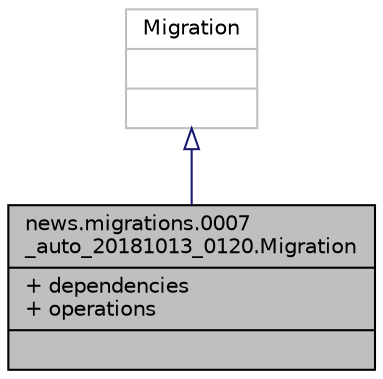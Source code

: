 digraph "news.migrations.0007_auto_20181013_0120.Migration"
{
  edge [fontname="Helvetica",fontsize="10",labelfontname="Helvetica",labelfontsize="10"];
  node [fontname="Helvetica",fontsize="10",shape=record];
  Node2 [label="{news.migrations.0007\l_auto_20181013_0120.Migration\n|+ dependencies\l+ operations\l|}",height=0.2,width=0.4,color="black", fillcolor="grey75", style="filled", fontcolor="black"];
  Node3 -> Node2 [dir="back",color="midnightblue",fontsize="10",style="solid",arrowtail="onormal",fontname="Helvetica"];
  Node3 [label="{Migration\n||}",height=0.2,width=0.4,color="grey75", fillcolor="white", style="filled"];
}

